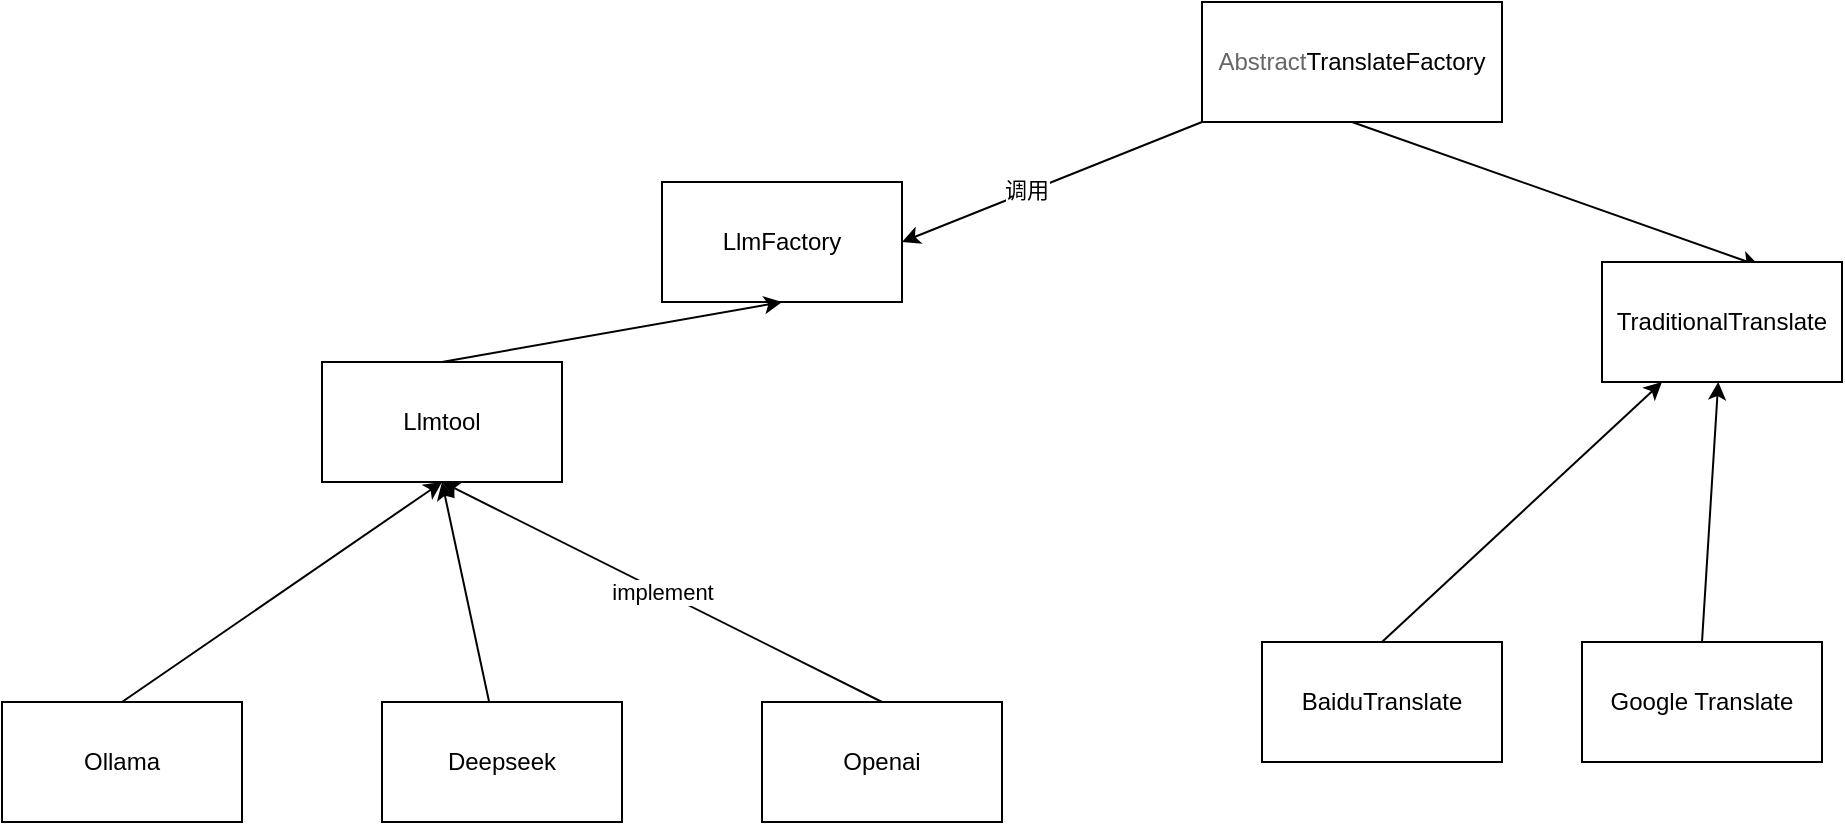 <mxfile>
    <diagram id="8zr5WT0eQ1jdkMYXhK8u" name="Page-1">
        <mxGraphModel dx="976" dy="486" grid="1" gridSize="10" guides="1" tooltips="1" connect="1" arrows="1" fold="1" page="1" pageScale="1" pageWidth="827" pageHeight="1169" math="0" shadow="0">
            <root>
                <mxCell id="0"/>
                <mxCell id="1" parent="0"/>
                <mxCell id="2" value="LlmFactory" style="rounded=0;whiteSpace=wrap;html=1;" parent="1" vertex="1">
                    <mxGeometry x="380" y="120" width="120" height="60" as="geometry"/>
                </mxCell>
                <mxCell id="7" style="edgeStyle=none;html=1;exitX=0.5;exitY=0;exitDx=0;exitDy=0;entryX=0.5;entryY=1;entryDx=0;entryDy=0;" parent="1" source="3" target="6" edge="1">
                    <mxGeometry relative="1" as="geometry"/>
                </mxCell>
                <mxCell id="3" value="Ollama" style="rounded=0;whiteSpace=wrap;html=1;" parent="1" vertex="1">
                    <mxGeometry x="50" y="380" width="120" height="60" as="geometry"/>
                </mxCell>
                <mxCell id="10" style="edgeStyle=none;html=1;entryX=0.5;entryY=1;entryDx=0;entryDy=0;" parent="1" source="4" target="6" edge="1">
                    <mxGeometry relative="1" as="geometry"/>
                </mxCell>
                <mxCell id="4" value="Deepseek" style="rounded=0;whiteSpace=wrap;html=1;" parent="1" vertex="1">
                    <mxGeometry x="240" y="380" width="120" height="60" as="geometry"/>
                </mxCell>
                <mxCell id="9" value="implement" style="edgeStyle=none;html=1;exitX=0.5;exitY=0;exitDx=0;exitDy=0;entryX=0.5;entryY=1;entryDx=0;entryDy=0;" parent="1" source="5" target="6" edge="1">
                    <mxGeometry relative="1" as="geometry"/>
                </mxCell>
                <mxCell id="5" value="Openai" style="rounded=0;whiteSpace=wrap;html=1;" parent="1" vertex="1">
                    <mxGeometry x="430" y="380" width="120" height="60" as="geometry"/>
                </mxCell>
                <mxCell id="11" style="edgeStyle=none;html=1;exitX=0.5;exitY=0;exitDx=0;exitDy=0;entryX=0.5;entryY=1;entryDx=0;entryDy=0;" parent="1" source="6" target="2" edge="1">
                    <mxGeometry relative="1" as="geometry"/>
                </mxCell>
                <mxCell id="6" value="Llmtool" style="rounded=0;whiteSpace=wrap;html=1;" parent="1" vertex="1">
                    <mxGeometry x="210" y="210" width="120" height="60" as="geometry"/>
                </mxCell>
                <mxCell id="13" style="edgeStyle=none;html=1;entryX=1;entryY=0.5;entryDx=0;entryDy=0;" parent="1" source="12" target="2" edge="1">
                    <mxGeometry relative="1" as="geometry"/>
                </mxCell>
                <mxCell id="14" value="调用" style="edgeLabel;html=1;align=center;verticalAlign=middle;resizable=0;points=[];" parent="13" vertex="1" connectable="0">
                    <mxGeometry x="0.168" y="-1" relative="1" as="geometry">
                        <mxPoint as="offset"/>
                    </mxGeometry>
                </mxCell>
                <mxCell id="16" style="edgeStyle=none;html=1;exitX=0.5;exitY=1;exitDx=0;exitDy=0;entryX=0.656;entryY=0.033;entryDx=0;entryDy=0;entryPerimeter=0;" parent="1" source="12" target="15" edge="1">
                    <mxGeometry relative="1" as="geometry"/>
                </mxCell>
                <mxCell id="12" value="&lt;span style=&quot;color: rgb(102, 102, 102); font-family: Verdana, sans-serif; text-align: left; text-indent: 24px; background-color: rgb(255, 255, 255);&quot;&gt;Abstract&lt;/span&gt;TranslateFactory" style="rounded=0;whiteSpace=wrap;html=1;" parent="1" vertex="1">
                    <mxGeometry x="650" y="30" width="150" height="60" as="geometry"/>
                </mxCell>
                <mxCell id="15" value="&lt;span style=&quot;background-color: transparent;&quot;&gt;TraditionalTranslate&lt;/span&gt;" style="rounded=0;whiteSpace=wrap;html=1;" parent="1" vertex="1">
                    <mxGeometry x="850" y="160" width="120" height="60" as="geometry"/>
                </mxCell>
                <mxCell id="18" style="edgeStyle=none;html=1;exitX=0.5;exitY=0;exitDx=0;exitDy=0;entryX=0.25;entryY=1;entryDx=0;entryDy=0;" parent="1" source="17" target="15" edge="1">
                    <mxGeometry relative="1" as="geometry"/>
                </mxCell>
                <mxCell id="17" value="BaiduTranslate" style="rounded=0;whiteSpace=wrap;html=1;" parent="1" vertex="1">
                    <mxGeometry x="680" y="350" width="120" height="60" as="geometry"/>
                </mxCell>
                <mxCell id="20" style="edgeStyle=none;html=1;exitX=0.5;exitY=0;exitDx=0;exitDy=0;" parent="1" source="19" target="15" edge="1">
                    <mxGeometry relative="1" as="geometry"/>
                </mxCell>
                <mxCell id="19" value="Google Translate" style="rounded=0;whiteSpace=wrap;html=1;" parent="1" vertex="1">
                    <mxGeometry x="840" y="350" width="120" height="60" as="geometry"/>
                </mxCell>
            </root>
        </mxGraphModel>
    </diagram>
</mxfile>